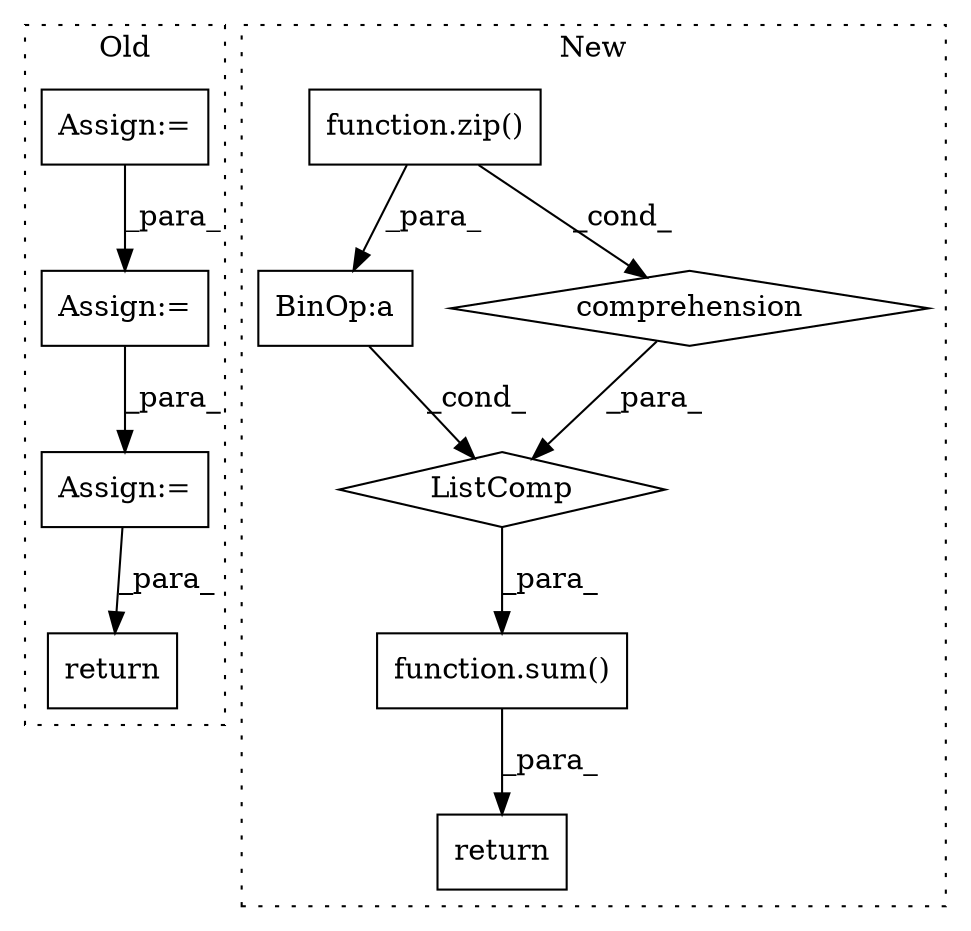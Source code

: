 digraph G {
subgraph cluster0 {
1 [label="return" a="93" s="4833" l="7" shape="box"];
4 [label="Assign:=" a="68" s="4811" l="3" shape="box"];
5 [label="Assign:=" a="68" s="4337" l="3" shape="box"];
6 [label="Assign:=" a="68" s="4714" l="3" shape="box"];
label = "Old";
style="dotted";
}
subgraph cluster1 {
2 [label="function.zip()" a="75" s="6135,6160" l="4,1" shape="box"];
3 [label="return" a="93" s="6415" l="7" shape="box"];
7 [label="function.sum()" a="75" s="6422,6431" l="4,1" shape="box"];
8 [label="BinOp:a" a="82" s="6107" l="3" shape="box"];
9 [label="ListComp" a="106" s="6088" l="74" shape="diamond"];
10 [label="comprehension" a="45" s="6123" l="3" shape="diamond"];
label = "New";
style="dotted";
}
2 -> 10 [label="_cond_"];
2 -> 8 [label="_para_"];
4 -> 1 [label="_para_"];
5 -> 6 [label="_para_"];
6 -> 4 [label="_para_"];
7 -> 3 [label="_para_"];
8 -> 9 [label="_cond_"];
9 -> 7 [label="_para_"];
10 -> 9 [label="_para_"];
}